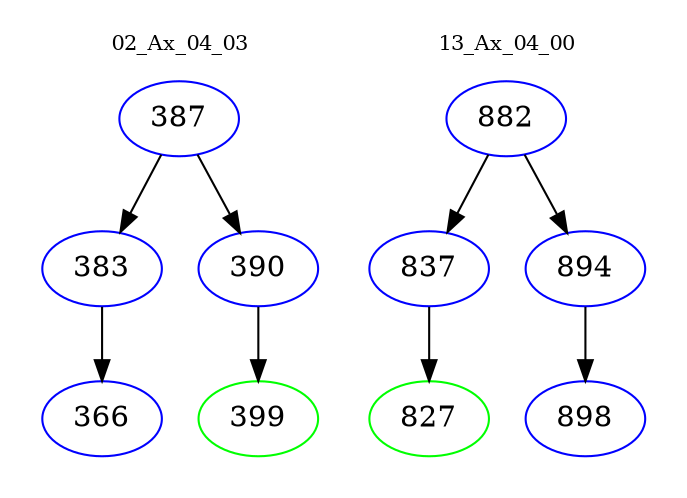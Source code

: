 digraph{
subgraph cluster_0 {
color = white
label = "02_Ax_04_03";
fontsize=10;
T0_387 [label="387", color="blue"]
T0_387 -> T0_383 [color="black"]
T0_383 [label="383", color="blue"]
T0_383 -> T0_366 [color="black"]
T0_366 [label="366", color="blue"]
T0_387 -> T0_390 [color="black"]
T0_390 [label="390", color="blue"]
T0_390 -> T0_399 [color="black"]
T0_399 [label="399", color="green"]
}
subgraph cluster_1 {
color = white
label = "13_Ax_04_00";
fontsize=10;
T1_882 [label="882", color="blue"]
T1_882 -> T1_837 [color="black"]
T1_837 [label="837", color="blue"]
T1_837 -> T1_827 [color="black"]
T1_827 [label="827", color="green"]
T1_882 -> T1_894 [color="black"]
T1_894 [label="894", color="blue"]
T1_894 -> T1_898 [color="black"]
T1_898 [label="898", color="blue"]
}
}
